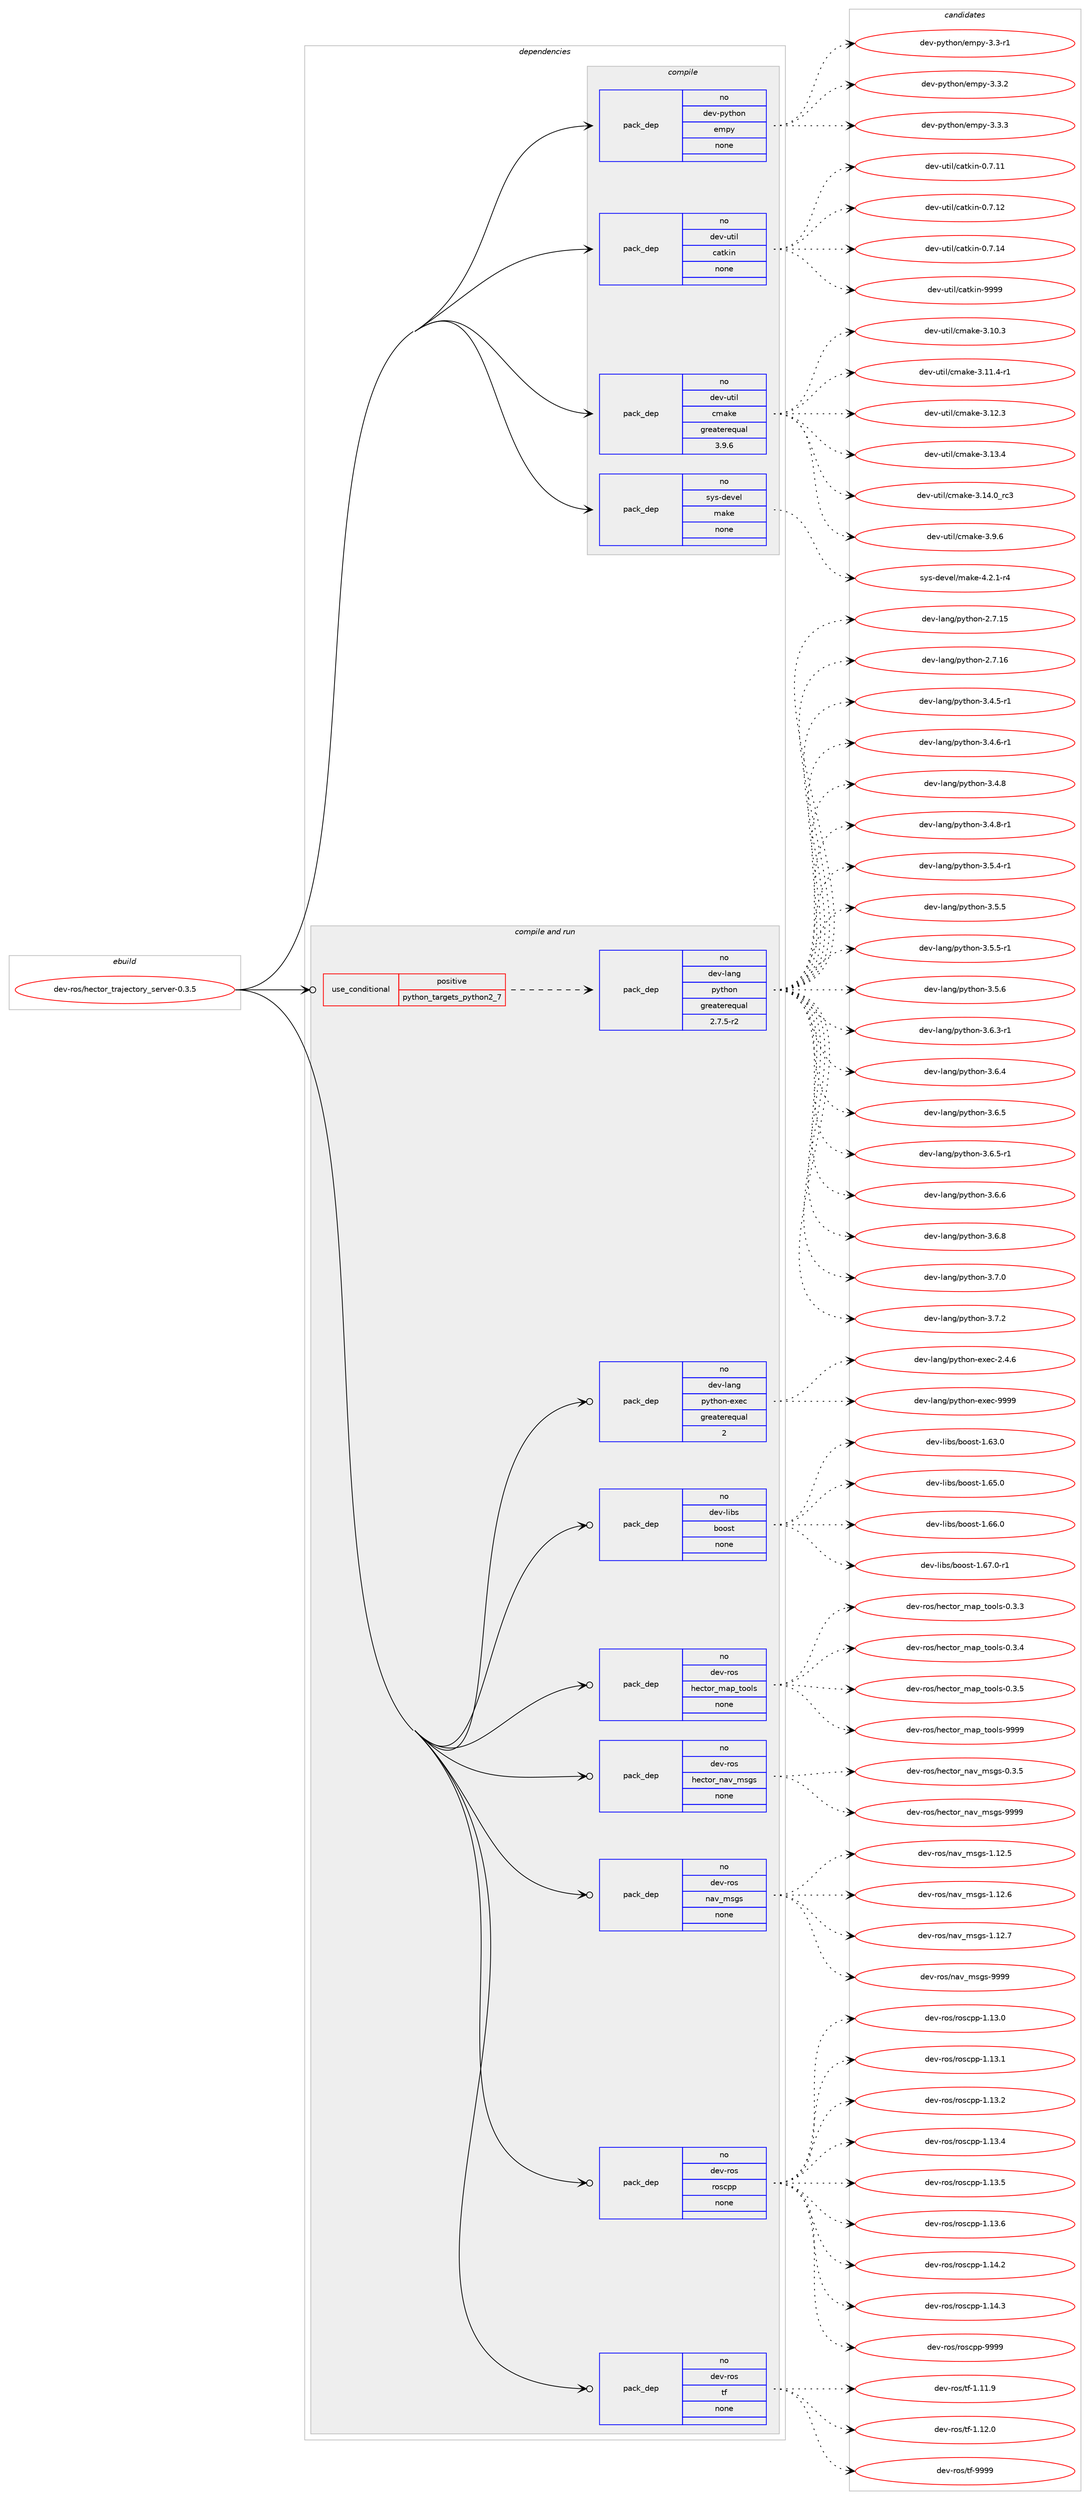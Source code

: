digraph prolog {

# *************
# Graph options
# *************

newrank=true;
concentrate=true;
compound=true;
graph [rankdir=LR,fontname=Helvetica,fontsize=10,ranksep=1.5];#, ranksep=2.5, nodesep=0.2];
edge  [arrowhead=vee];
node  [fontname=Helvetica,fontsize=10];

# **********
# The ebuild
# **********

subgraph cluster_leftcol {
color=gray;
rank=same;
label=<<i>ebuild</i>>;
id [label="dev-ros/hector_trajectory_server-0.3.5", color=red, width=4, href="../dev-ros/hector_trajectory_server-0.3.5.svg"];
}

# ****************
# The dependencies
# ****************

subgraph cluster_midcol {
color=gray;
label=<<i>dependencies</i>>;
subgraph cluster_compile {
fillcolor="#eeeeee";
style=filled;
label=<<i>compile</i>>;
subgraph pack1045294 {
dependency1457367 [label=<<TABLE BORDER="0" CELLBORDER="1" CELLSPACING="0" CELLPADDING="4" WIDTH="220"><TR><TD ROWSPAN="6" CELLPADDING="30">pack_dep</TD></TR><TR><TD WIDTH="110">no</TD></TR><TR><TD>dev-python</TD></TR><TR><TD>empy</TD></TR><TR><TD>none</TD></TR><TR><TD></TD></TR></TABLE>>, shape=none, color=blue];
}
id:e -> dependency1457367:w [weight=20,style="solid",arrowhead="vee"];
subgraph pack1045295 {
dependency1457368 [label=<<TABLE BORDER="0" CELLBORDER="1" CELLSPACING="0" CELLPADDING="4" WIDTH="220"><TR><TD ROWSPAN="6" CELLPADDING="30">pack_dep</TD></TR><TR><TD WIDTH="110">no</TD></TR><TR><TD>dev-util</TD></TR><TR><TD>catkin</TD></TR><TR><TD>none</TD></TR><TR><TD></TD></TR></TABLE>>, shape=none, color=blue];
}
id:e -> dependency1457368:w [weight=20,style="solid",arrowhead="vee"];
subgraph pack1045296 {
dependency1457369 [label=<<TABLE BORDER="0" CELLBORDER="1" CELLSPACING="0" CELLPADDING="4" WIDTH="220"><TR><TD ROWSPAN="6" CELLPADDING="30">pack_dep</TD></TR><TR><TD WIDTH="110">no</TD></TR><TR><TD>dev-util</TD></TR><TR><TD>cmake</TD></TR><TR><TD>greaterequal</TD></TR><TR><TD>3.9.6</TD></TR></TABLE>>, shape=none, color=blue];
}
id:e -> dependency1457369:w [weight=20,style="solid",arrowhead="vee"];
subgraph pack1045297 {
dependency1457370 [label=<<TABLE BORDER="0" CELLBORDER="1" CELLSPACING="0" CELLPADDING="4" WIDTH="220"><TR><TD ROWSPAN="6" CELLPADDING="30">pack_dep</TD></TR><TR><TD WIDTH="110">no</TD></TR><TR><TD>sys-devel</TD></TR><TR><TD>make</TD></TR><TR><TD>none</TD></TR><TR><TD></TD></TR></TABLE>>, shape=none, color=blue];
}
id:e -> dependency1457370:w [weight=20,style="solid",arrowhead="vee"];
}
subgraph cluster_compileandrun {
fillcolor="#eeeeee";
style=filled;
label=<<i>compile and run</i>>;
subgraph cond388683 {
dependency1457371 [label=<<TABLE BORDER="0" CELLBORDER="1" CELLSPACING="0" CELLPADDING="4"><TR><TD ROWSPAN="3" CELLPADDING="10">use_conditional</TD></TR><TR><TD>positive</TD></TR><TR><TD>python_targets_python2_7</TD></TR></TABLE>>, shape=none, color=red];
subgraph pack1045298 {
dependency1457372 [label=<<TABLE BORDER="0" CELLBORDER="1" CELLSPACING="0" CELLPADDING="4" WIDTH="220"><TR><TD ROWSPAN="6" CELLPADDING="30">pack_dep</TD></TR><TR><TD WIDTH="110">no</TD></TR><TR><TD>dev-lang</TD></TR><TR><TD>python</TD></TR><TR><TD>greaterequal</TD></TR><TR><TD>2.7.5-r2</TD></TR></TABLE>>, shape=none, color=blue];
}
dependency1457371:e -> dependency1457372:w [weight=20,style="dashed",arrowhead="vee"];
}
id:e -> dependency1457371:w [weight=20,style="solid",arrowhead="odotvee"];
subgraph pack1045299 {
dependency1457373 [label=<<TABLE BORDER="0" CELLBORDER="1" CELLSPACING="0" CELLPADDING="4" WIDTH="220"><TR><TD ROWSPAN="6" CELLPADDING="30">pack_dep</TD></TR><TR><TD WIDTH="110">no</TD></TR><TR><TD>dev-lang</TD></TR><TR><TD>python-exec</TD></TR><TR><TD>greaterequal</TD></TR><TR><TD>2</TD></TR></TABLE>>, shape=none, color=blue];
}
id:e -> dependency1457373:w [weight=20,style="solid",arrowhead="odotvee"];
subgraph pack1045300 {
dependency1457374 [label=<<TABLE BORDER="0" CELLBORDER="1" CELLSPACING="0" CELLPADDING="4" WIDTH="220"><TR><TD ROWSPAN="6" CELLPADDING="30">pack_dep</TD></TR><TR><TD WIDTH="110">no</TD></TR><TR><TD>dev-libs</TD></TR><TR><TD>boost</TD></TR><TR><TD>none</TD></TR><TR><TD></TD></TR></TABLE>>, shape=none, color=blue];
}
id:e -> dependency1457374:w [weight=20,style="solid",arrowhead="odotvee"];
subgraph pack1045301 {
dependency1457375 [label=<<TABLE BORDER="0" CELLBORDER="1" CELLSPACING="0" CELLPADDING="4" WIDTH="220"><TR><TD ROWSPAN="6" CELLPADDING="30">pack_dep</TD></TR><TR><TD WIDTH="110">no</TD></TR><TR><TD>dev-ros</TD></TR><TR><TD>hector_map_tools</TD></TR><TR><TD>none</TD></TR><TR><TD></TD></TR></TABLE>>, shape=none, color=blue];
}
id:e -> dependency1457375:w [weight=20,style="solid",arrowhead="odotvee"];
subgraph pack1045302 {
dependency1457376 [label=<<TABLE BORDER="0" CELLBORDER="1" CELLSPACING="0" CELLPADDING="4" WIDTH="220"><TR><TD ROWSPAN="6" CELLPADDING="30">pack_dep</TD></TR><TR><TD WIDTH="110">no</TD></TR><TR><TD>dev-ros</TD></TR><TR><TD>hector_nav_msgs</TD></TR><TR><TD>none</TD></TR><TR><TD></TD></TR></TABLE>>, shape=none, color=blue];
}
id:e -> dependency1457376:w [weight=20,style="solid",arrowhead="odotvee"];
subgraph pack1045303 {
dependency1457377 [label=<<TABLE BORDER="0" CELLBORDER="1" CELLSPACING="0" CELLPADDING="4" WIDTH="220"><TR><TD ROWSPAN="6" CELLPADDING="30">pack_dep</TD></TR><TR><TD WIDTH="110">no</TD></TR><TR><TD>dev-ros</TD></TR><TR><TD>nav_msgs</TD></TR><TR><TD>none</TD></TR><TR><TD></TD></TR></TABLE>>, shape=none, color=blue];
}
id:e -> dependency1457377:w [weight=20,style="solid",arrowhead="odotvee"];
subgraph pack1045304 {
dependency1457378 [label=<<TABLE BORDER="0" CELLBORDER="1" CELLSPACING="0" CELLPADDING="4" WIDTH="220"><TR><TD ROWSPAN="6" CELLPADDING="30">pack_dep</TD></TR><TR><TD WIDTH="110">no</TD></TR><TR><TD>dev-ros</TD></TR><TR><TD>roscpp</TD></TR><TR><TD>none</TD></TR><TR><TD></TD></TR></TABLE>>, shape=none, color=blue];
}
id:e -> dependency1457378:w [weight=20,style="solid",arrowhead="odotvee"];
subgraph pack1045305 {
dependency1457379 [label=<<TABLE BORDER="0" CELLBORDER="1" CELLSPACING="0" CELLPADDING="4" WIDTH="220"><TR><TD ROWSPAN="6" CELLPADDING="30">pack_dep</TD></TR><TR><TD WIDTH="110">no</TD></TR><TR><TD>dev-ros</TD></TR><TR><TD>tf</TD></TR><TR><TD>none</TD></TR><TR><TD></TD></TR></TABLE>>, shape=none, color=blue];
}
id:e -> dependency1457379:w [weight=20,style="solid",arrowhead="odotvee"];
}
subgraph cluster_run {
fillcolor="#eeeeee";
style=filled;
label=<<i>run</i>>;
}
}

# **************
# The candidates
# **************

subgraph cluster_choices {
rank=same;
color=gray;
label=<<i>candidates</i>>;

subgraph choice1045294 {
color=black;
nodesep=1;
choice1001011184511212111610411111047101109112121455146514511449 [label="dev-python/empy-3.3-r1", color=red, width=4,href="../dev-python/empy-3.3-r1.svg"];
choice1001011184511212111610411111047101109112121455146514650 [label="dev-python/empy-3.3.2", color=red, width=4,href="../dev-python/empy-3.3.2.svg"];
choice1001011184511212111610411111047101109112121455146514651 [label="dev-python/empy-3.3.3", color=red, width=4,href="../dev-python/empy-3.3.3.svg"];
dependency1457367:e -> choice1001011184511212111610411111047101109112121455146514511449:w [style=dotted,weight="100"];
dependency1457367:e -> choice1001011184511212111610411111047101109112121455146514650:w [style=dotted,weight="100"];
dependency1457367:e -> choice1001011184511212111610411111047101109112121455146514651:w [style=dotted,weight="100"];
}
subgraph choice1045295 {
color=black;
nodesep=1;
choice1001011184511711610510847999711610710511045484655464949 [label="dev-util/catkin-0.7.11", color=red, width=4,href="../dev-util/catkin-0.7.11.svg"];
choice1001011184511711610510847999711610710511045484655464950 [label="dev-util/catkin-0.7.12", color=red, width=4,href="../dev-util/catkin-0.7.12.svg"];
choice1001011184511711610510847999711610710511045484655464952 [label="dev-util/catkin-0.7.14", color=red, width=4,href="../dev-util/catkin-0.7.14.svg"];
choice100101118451171161051084799971161071051104557575757 [label="dev-util/catkin-9999", color=red, width=4,href="../dev-util/catkin-9999.svg"];
dependency1457368:e -> choice1001011184511711610510847999711610710511045484655464949:w [style=dotted,weight="100"];
dependency1457368:e -> choice1001011184511711610510847999711610710511045484655464950:w [style=dotted,weight="100"];
dependency1457368:e -> choice1001011184511711610510847999711610710511045484655464952:w [style=dotted,weight="100"];
dependency1457368:e -> choice100101118451171161051084799971161071051104557575757:w [style=dotted,weight="100"];
}
subgraph choice1045296 {
color=black;
nodesep=1;
choice1001011184511711610510847991099710710145514649484651 [label="dev-util/cmake-3.10.3", color=red, width=4,href="../dev-util/cmake-3.10.3.svg"];
choice10010111845117116105108479910997107101455146494946524511449 [label="dev-util/cmake-3.11.4-r1", color=red, width=4,href="../dev-util/cmake-3.11.4-r1.svg"];
choice1001011184511711610510847991099710710145514649504651 [label="dev-util/cmake-3.12.3", color=red, width=4,href="../dev-util/cmake-3.12.3.svg"];
choice1001011184511711610510847991099710710145514649514652 [label="dev-util/cmake-3.13.4", color=red, width=4,href="../dev-util/cmake-3.13.4.svg"];
choice1001011184511711610510847991099710710145514649524648951149951 [label="dev-util/cmake-3.14.0_rc3", color=red, width=4,href="../dev-util/cmake-3.14.0_rc3.svg"];
choice10010111845117116105108479910997107101455146574654 [label="dev-util/cmake-3.9.6", color=red, width=4,href="../dev-util/cmake-3.9.6.svg"];
dependency1457369:e -> choice1001011184511711610510847991099710710145514649484651:w [style=dotted,weight="100"];
dependency1457369:e -> choice10010111845117116105108479910997107101455146494946524511449:w [style=dotted,weight="100"];
dependency1457369:e -> choice1001011184511711610510847991099710710145514649504651:w [style=dotted,weight="100"];
dependency1457369:e -> choice1001011184511711610510847991099710710145514649514652:w [style=dotted,weight="100"];
dependency1457369:e -> choice1001011184511711610510847991099710710145514649524648951149951:w [style=dotted,weight="100"];
dependency1457369:e -> choice10010111845117116105108479910997107101455146574654:w [style=dotted,weight="100"];
}
subgraph choice1045297 {
color=black;
nodesep=1;
choice1151211154510010111810110847109971071014552465046494511452 [label="sys-devel/make-4.2.1-r4", color=red, width=4,href="../sys-devel/make-4.2.1-r4.svg"];
dependency1457370:e -> choice1151211154510010111810110847109971071014552465046494511452:w [style=dotted,weight="100"];
}
subgraph choice1045298 {
color=black;
nodesep=1;
choice10010111845108971101034711212111610411111045504655464953 [label="dev-lang/python-2.7.15", color=red, width=4,href="../dev-lang/python-2.7.15.svg"];
choice10010111845108971101034711212111610411111045504655464954 [label="dev-lang/python-2.7.16", color=red, width=4,href="../dev-lang/python-2.7.16.svg"];
choice1001011184510897110103471121211161041111104551465246534511449 [label="dev-lang/python-3.4.5-r1", color=red, width=4,href="../dev-lang/python-3.4.5-r1.svg"];
choice1001011184510897110103471121211161041111104551465246544511449 [label="dev-lang/python-3.4.6-r1", color=red, width=4,href="../dev-lang/python-3.4.6-r1.svg"];
choice100101118451089711010347112121116104111110455146524656 [label="dev-lang/python-3.4.8", color=red, width=4,href="../dev-lang/python-3.4.8.svg"];
choice1001011184510897110103471121211161041111104551465246564511449 [label="dev-lang/python-3.4.8-r1", color=red, width=4,href="../dev-lang/python-3.4.8-r1.svg"];
choice1001011184510897110103471121211161041111104551465346524511449 [label="dev-lang/python-3.5.4-r1", color=red, width=4,href="../dev-lang/python-3.5.4-r1.svg"];
choice100101118451089711010347112121116104111110455146534653 [label="dev-lang/python-3.5.5", color=red, width=4,href="../dev-lang/python-3.5.5.svg"];
choice1001011184510897110103471121211161041111104551465346534511449 [label="dev-lang/python-3.5.5-r1", color=red, width=4,href="../dev-lang/python-3.5.5-r1.svg"];
choice100101118451089711010347112121116104111110455146534654 [label="dev-lang/python-3.5.6", color=red, width=4,href="../dev-lang/python-3.5.6.svg"];
choice1001011184510897110103471121211161041111104551465446514511449 [label="dev-lang/python-3.6.3-r1", color=red, width=4,href="../dev-lang/python-3.6.3-r1.svg"];
choice100101118451089711010347112121116104111110455146544652 [label="dev-lang/python-3.6.4", color=red, width=4,href="../dev-lang/python-3.6.4.svg"];
choice100101118451089711010347112121116104111110455146544653 [label="dev-lang/python-3.6.5", color=red, width=4,href="../dev-lang/python-3.6.5.svg"];
choice1001011184510897110103471121211161041111104551465446534511449 [label="dev-lang/python-3.6.5-r1", color=red, width=4,href="../dev-lang/python-3.6.5-r1.svg"];
choice100101118451089711010347112121116104111110455146544654 [label="dev-lang/python-3.6.6", color=red, width=4,href="../dev-lang/python-3.6.6.svg"];
choice100101118451089711010347112121116104111110455146544656 [label="dev-lang/python-3.6.8", color=red, width=4,href="../dev-lang/python-3.6.8.svg"];
choice100101118451089711010347112121116104111110455146554648 [label="dev-lang/python-3.7.0", color=red, width=4,href="../dev-lang/python-3.7.0.svg"];
choice100101118451089711010347112121116104111110455146554650 [label="dev-lang/python-3.7.2", color=red, width=4,href="../dev-lang/python-3.7.2.svg"];
dependency1457372:e -> choice10010111845108971101034711212111610411111045504655464953:w [style=dotted,weight="100"];
dependency1457372:e -> choice10010111845108971101034711212111610411111045504655464954:w [style=dotted,weight="100"];
dependency1457372:e -> choice1001011184510897110103471121211161041111104551465246534511449:w [style=dotted,weight="100"];
dependency1457372:e -> choice1001011184510897110103471121211161041111104551465246544511449:w [style=dotted,weight="100"];
dependency1457372:e -> choice100101118451089711010347112121116104111110455146524656:w [style=dotted,weight="100"];
dependency1457372:e -> choice1001011184510897110103471121211161041111104551465246564511449:w [style=dotted,weight="100"];
dependency1457372:e -> choice1001011184510897110103471121211161041111104551465346524511449:w [style=dotted,weight="100"];
dependency1457372:e -> choice100101118451089711010347112121116104111110455146534653:w [style=dotted,weight="100"];
dependency1457372:e -> choice1001011184510897110103471121211161041111104551465346534511449:w [style=dotted,weight="100"];
dependency1457372:e -> choice100101118451089711010347112121116104111110455146534654:w [style=dotted,weight="100"];
dependency1457372:e -> choice1001011184510897110103471121211161041111104551465446514511449:w [style=dotted,weight="100"];
dependency1457372:e -> choice100101118451089711010347112121116104111110455146544652:w [style=dotted,weight="100"];
dependency1457372:e -> choice100101118451089711010347112121116104111110455146544653:w [style=dotted,weight="100"];
dependency1457372:e -> choice1001011184510897110103471121211161041111104551465446534511449:w [style=dotted,weight="100"];
dependency1457372:e -> choice100101118451089711010347112121116104111110455146544654:w [style=dotted,weight="100"];
dependency1457372:e -> choice100101118451089711010347112121116104111110455146544656:w [style=dotted,weight="100"];
dependency1457372:e -> choice100101118451089711010347112121116104111110455146554648:w [style=dotted,weight="100"];
dependency1457372:e -> choice100101118451089711010347112121116104111110455146554650:w [style=dotted,weight="100"];
}
subgraph choice1045299 {
color=black;
nodesep=1;
choice1001011184510897110103471121211161041111104510112010199455046524654 [label="dev-lang/python-exec-2.4.6", color=red, width=4,href="../dev-lang/python-exec-2.4.6.svg"];
choice10010111845108971101034711212111610411111045101120101994557575757 [label="dev-lang/python-exec-9999", color=red, width=4,href="../dev-lang/python-exec-9999.svg"];
dependency1457373:e -> choice1001011184510897110103471121211161041111104510112010199455046524654:w [style=dotted,weight="100"];
dependency1457373:e -> choice10010111845108971101034711212111610411111045101120101994557575757:w [style=dotted,weight="100"];
}
subgraph choice1045300 {
color=black;
nodesep=1;
choice1001011184510810598115479811111111511645494654514648 [label="dev-libs/boost-1.63.0", color=red, width=4,href="../dev-libs/boost-1.63.0.svg"];
choice1001011184510810598115479811111111511645494654534648 [label="dev-libs/boost-1.65.0", color=red, width=4,href="../dev-libs/boost-1.65.0.svg"];
choice1001011184510810598115479811111111511645494654544648 [label="dev-libs/boost-1.66.0", color=red, width=4,href="../dev-libs/boost-1.66.0.svg"];
choice10010111845108105981154798111111115116454946545546484511449 [label="dev-libs/boost-1.67.0-r1", color=red, width=4,href="../dev-libs/boost-1.67.0-r1.svg"];
dependency1457374:e -> choice1001011184510810598115479811111111511645494654514648:w [style=dotted,weight="100"];
dependency1457374:e -> choice1001011184510810598115479811111111511645494654534648:w [style=dotted,weight="100"];
dependency1457374:e -> choice1001011184510810598115479811111111511645494654544648:w [style=dotted,weight="100"];
dependency1457374:e -> choice10010111845108105981154798111111115116454946545546484511449:w [style=dotted,weight="100"];
}
subgraph choice1045301 {
color=black;
nodesep=1;
choice100101118451141111154710410199116111114951099711295116111111108115454846514651 [label="dev-ros/hector_map_tools-0.3.3", color=red, width=4,href="../dev-ros/hector_map_tools-0.3.3.svg"];
choice100101118451141111154710410199116111114951099711295116111111108115454846514652 [label="dev-ros/hector_map_tools-0.3.4", color=red, width=4,href="../dev-ros/hector_map_tools-0.3.4.svg"];
choice100101118451141111154710410199116111114951099711295116111111108115454846514653 [label="dev-ros/hector_map_tools-0.3.5", color=red, width=4,href="../dev-ros/hector_map_tools-0.3.5.svg"];
choice1001011184511411111547104101991161111149510997112951161111111081154557575757 [label="dev-ros/hector_map_tools-9999", color=red, width=4,href="../dev-ros/hector_map_tools-9999.svg"];
dependency1457375:e -> choice100101118451141111154710410199116111114951099711295116111111108115454846514651:w [style=dotted,weight="100"];
dependency1457375:e -> choice100101118451141111154710410199116111114951099711295116111111108115454846514652:w [style=dotted,weight="100"];
dependency1457375:e -> choice100101118451141111154710410199116111114951099711295116111111108115454846514653:w [style=dotted,weight="100"];
dependency1457375:e -> choice1001011184511411111547104101991161111149510997112951161111111081154557575757:w [style=dotted,weight="100"];
}
subgraph choice1045302 {
color=black;
nodesep=1;
choice100101118451141111154710410199116111114951109711895109115103115454846514653 [label="dev-ros/hector_nav_msgs-0.3.5", color=red, width=4,href="../dev-ros/hector_nav_msgs-0.3.5.svg"];
choice1001011184511411111547104101991161111149511097118951091151031154557575757 [label="dev-ros/hector_nav_msgs-9999", color=red, width=4,href="../dev-ros/hector_nav_msgs-9999.svg"];
dependency1457376:e -> choice100101118451141111154710410199116111114951109711895109115103115454846514653:w [style=dotted,weight="100"];
dependency1457376:e -> choice1001011184511411111547104101991161111149511097118951091151031154557575757:w [style=dotted,weight="100"];
}
subgraph choice1045303 {
color=black;
nodesep=1;
choice1001011184511411111547110971189510911510311545494649504653 [label="dev-ros/nav_msgs-1.12.5", color=red, width=4,href="../dev-ros/nav_msgs-1.12.5.svg"];
choice1001011184511411111547110971189510911510311545494649504654 [label="dev-ros/nav_msgs-1.12.6", color=red, width=4,href="../dev-ros/nav_msgs-1.12.6.svg"];
choice1001011184511411111547110971189510911510311545494649504655 [label="dev-ros/nav_msgs-1.12.7", color=red, width=4,href="../dev-ros/nav_msgs-1.12.7.svg"];
choice100101118451141111154711097118951091151031154557575757 [label="dev-ros/nav_msgs-9999", color=red, width=4,href="../dev-ros/nav_msgs-9999.svg"];
dependency1457377:e -> choice1001011184511411111547110971189510911510311545494649504653:w [style=dotted,weight="100"];
dependency1457377:e -> choice1001011184511411111547110971189510911510311545494649504654:w [style=dotted,weight="100"];
dependency1457377:e -> choice1001011184511411111547110971189510911510311545494649504655:w [style=dotted,weight="100"];
dependency1457377:e -> choice100101118451141111154711097118951091151031154557575757:w [style=dotted,weight="100"];
}
subgraph choice1045304 {
color=black;
nodesep=1;
choice10010111845114111115471141111159911211245494649514648 [label="dev-ros/roscpp-1.13.0", color=red, width=4,href="../dev-ros/roscpp-1.13.0.svg"];
choice10010111845114111115471141111159911211245494649514649 [label="dev-ros/roscpp-1.13.1", color=red, width=4,href="../dev-ros/roscpp-1.13.1.svg"];
choice10010111845114111115471141111159911211245494649514650 [label="dev-ros/roscpp-1.13.2", color=red, width=4,href="../dev-ros/roscpp-1.13.2.svg"];
choice10010111845114111115471141111159911211245494649514652 [label="dev-ros/roscpp-1.13.4", color=red, width=4,href="../dev-ros/roscpp-1.13.4.svg"];
choice10010111845114111115471141111159911211245494649514653 [label="dev-ros/roscpp-1.13.5", color=red, width=4,href="../dev-ros/roscpp-1.13.5.svg"];
choice10010111845114111115471141111159911211245494649514654 [label="dev-ros/roscpp-1.13.6", color=red, width=4,href="../dev-ros/roscpp-1.13.6.svg"];
choice10010111845114111115471141111159911211245494649524650 [label="dev-ros/roscpp-1.14.2", color=red, width=4,href="../dev-ros/roscpp-1.14.2.svg"];
choice10010111845114111115471141111159911211245494649524651 [label="dev-ros/roscpp-1.14.3", color=red, width=4,href="../dev-ros/roscpp-1.14.3.svg"];
choice1001011184511411111547114111115991121124557575757 [label="dev-ros/roscpp-9999", color=red, width=4,href="../dev-ros/roscpp-9999.svg"];
dependency1457378:e -> choice10010111845114111115471141111159911211245494649514648:w [style=dotted,weight="100"];
dependency1457378:e -> choice10010111845114111115471141111159911211245494649514649:w [style=dotted,weight="100"];
dependency1457378:e -> choice10010111845114111115471141111159911211245494649514650:w [style=dotted,weight="100"];
dependency1457378:e -> choice10010111845114111115471141111159911211245494649514652:w [style=dotted,weight="100"];
dependency1457378:e -> choice10010111845114111115471141111159911211245494649514653:w [style=dotted,weight="100"];
dependency1457378:e -> choice10010111845114111115471141111159911211245494649514654:w [style=dotted,weight="100"];
dependency1457378:e -> choice10010111845114111115471141111159911211245494649524650:w [style=dotted,weight="100"];
dependency1457378:e -> choice10010111845114111115471141111159911211245494649524651:w [style=dotted,weight="100"];
dependency1457378:e -> choice1001011184511411111547114111115991121124557575757:w [style=dotted,weight="100"];
}
subgraph choice1045305 {
color=black;
nodesep=1;
choice100101118451141111154711610245494649494657 [label="dev-ros/tf-1.11.9", color=red, width=4,href="../dev-ros/tf-1.11.9.svg"];
choice100101118451141111154711610245494649504648 [label="dev-ros/tf-1.12.0", color=red, width=4,href="../dev-ros/tf-1.12.0.svg"];
choice10010111845114111115471161024557575757 [label="dev-ros/tf-9999", color=red, width=4,href="../dev-ros/tf-9999.svg"];
dependency1457379:e -> choice100101118451141111154711610245494649494657:w [style=dotted,weight="100"];
dependency1457379:e -> choice100101118451141111154711610245494649504648:w [style=dotted,weight="100"];
dependency1457379:e -> choice10010111845114111115471161024557575757:w [style=dotted,weight="100"];
}
}

}
